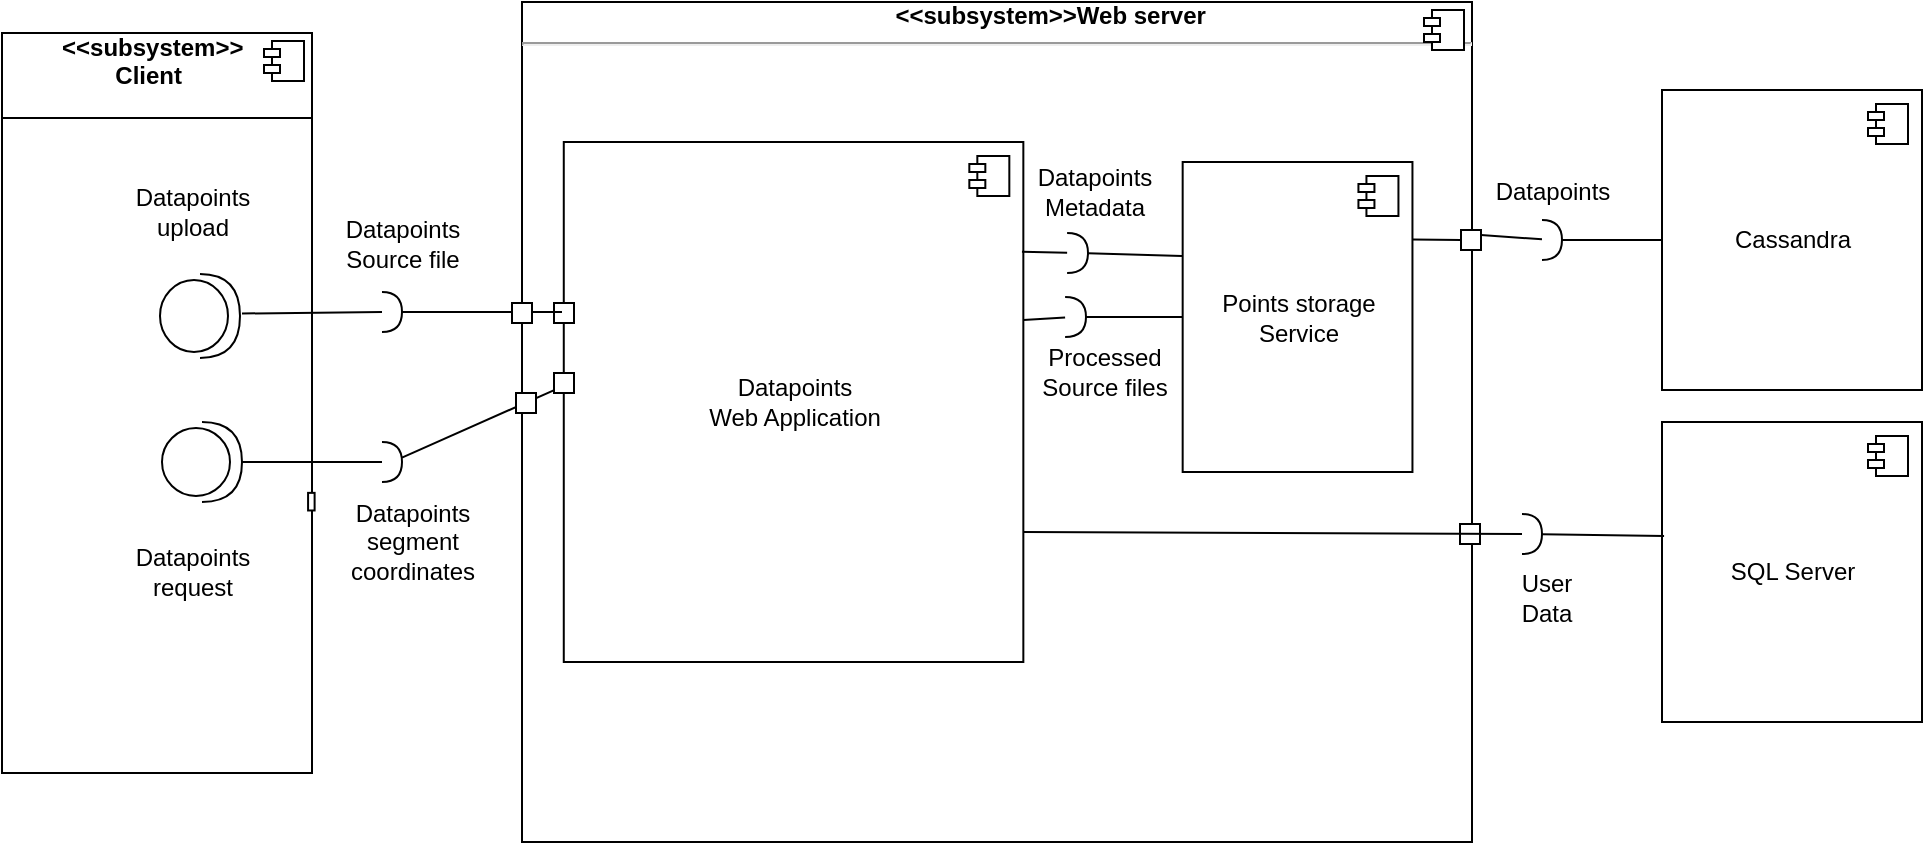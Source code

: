 <mxfile version="12.4.9" type="device"><diagram id="F3EwuZi6i1joxUjteyuv" name="Page-1"><mxGraphModel dx="1851" dy="561" grid="1" gridSize="10" guides="1" tooltips="1" connect="1" arrows="1" fold="1" page="1" pageScale="1" pageWidth="827" pageHeight="1169" math="0" shadow="0"><root><mxCell id="0"/><mxCell id="1" parent="0"/><mxCell id="2Nm3Zhm-62NChkDGd4JD-1" value="&lt;div&gt;&amp;nbsp;&amp;nbsp;&amp;nbsp;&amp;nbsp;&amp;nbsp;&amp;nbsp;&amp;nbsp;&amp;nbsp; &lt;b&gt;&amp;lt;&amp;lt;subsystem&amp;gt;&amp;gt; &lt;br&gt;&lt;/b&gt;&lt;/div&gt;&lt;div&gt;&lt;b&gt;&amp;nbsp;&amp;nbsp;&amp;nbsp;&amp;nbsp;&amp;nbsp;&amp;nbsp;&amp;nbsp;&amp;nbsp;&amp;nbsp;&amp;nbsp;&amp;nbsp;&amp;nbsp;&amp;nbsp;&amp;nbsp;&amp;nbsp;&amp;nbsp; Client &lt;br&gt;&lt;/b&gt;&lt;/div&gt;" style="align=left;overflow=fill;html=1;" vertex="1" parent="1"><mxGeometry x="-40" y="95.5" width="155" height="370" as="geometry"/></mxCell><mxCell id="2Nm3Zhm-62NChkDGd4JD-2" value="" style="shape=component;jettyWidth=8;jettyHeight=4;" vertex="1" parent="2Nm3Zhm-62NChkDGd4JD-1"><mxGeometry x="1" width="20" height="20" relative="1" as="geometry"><mxPoint x="-24" y="4" as="offset"/></mxGeometry></mxCell><mxCell id="2Nm3Zhm-62NChkDGd4JD-13" value="" style="rounded=0;whiteSpace=wrap;html=1;" vertex="1" parent="2Nm3Zhm-62NChkDGd4JD-1"><mxGeometry x="153.042" y="229.929" width="3.263" height="8.81" as="geometry"/></mxCell><mxCell id="jcFrcncnSDWGZLZ4A4Vi-29" value="&amp;nbsp;&amp;nbsp;&amp;nbsp;&amp;nbsp;&amp;nbsp;&amp;nbsp;&amp;nbsp;&amp;nbsp;&amp;nbsp;&amp;nbsp;&amp;nbsp;&amp;nbsp;&amp;nbsp;&amp;nbsp;&amp;nbsp;&amp;nbsp;&amp;nbsp;&amp;nbsp;&amp;nbsp;&amp;nbsp;&amp;nbsp;&amp;nbsp;&amp;nbsp;&amp;nbsp;&amp;nbsp;&amp;nbsp;&amp;nbsp;&amp;nbsp;&amp;nbsp;&amp;nbsp;&amp;nbsp;&amp;nbsp;&amp;nbsp;&amp;nbsp;&amp;nbsp;&amp;nbsp;&amp;nbsp;&amp;nbsp;&amp;nbsp;&amp;nbsp;&amp;nbsp;&amp;nbsp;&amp;nbsp;&amp;nbsp;&amp;nbsp;&amp;nbsp;&amp;nbsp;&amp;nbsp;&amp;nbsp;&amp;nbsp;&amp;nbsp;&amp;nbsp;&amp;nbsp;&amp;nbsp;&amp;nbsp; &lt;b&gt;&amp;lt;&amp;lt;subsystem&amp;gt;&amp;gt;Web server&lt;br&gt;&lt;/b&gt;&lt;hr&gt;" style="align=left;overflow=fill;html=1;" parent="1" vertex="1"><mxGeometry x="220" y="80" width="475" height="420" as="geometry"/></mxCell><mxCell id="jcFrcncnSDWGZLZ4A4Vi-30" value="" style="shape=component;jettyWidth=8;jettyHeight=4;" parent="jcFrcncnSDWGZLZ4A4Vi-29" vertex="1"><mxGeometry x="1" width="20" height="20" relative="1" as="geometry"><mxPoint x="-24" y="4" as="offset"/></mxGeometry></mxCell><mxCell id="jcFrcncnSDWGZLZ4A4Vi-3" value="&lt;div&gt;Points storage&lt;/div&gt;&lt;div&gt;Service&lt;br&gt;&lt;/div&gt;" style="html=1;" parent="jcFrcncnSDWGZLZ4A4Vi-29" vertex="1"><mxGeometry x="330.333" y="80" width="114.889" height="155" as="geometry"/></mxCell><mxCell id="jcFrcncnSDWGZLZ4A4Vi-4" value="" style="shape=component;jettyWidth=8;jettyHeight=4;" parent="jcFrcncnSDWGZLZ4A4Vi-3" vertex="1"><mxGeometry x="1" width="20" height="20" relative="1" as="geometry"><mxPoint x="-27" y="7" as="offset"/></mxGeometry></mxCell><mxCell id="jcFrcncnSDWGZLZ4A4Vi-1" value="Datapoints&lt;br&gt;&lt;div&gt;Web Application&lt;/div&gt;" style="html=1;" parent="jcFrcncnSDWGZLZ4A4Vi-29" vertex="1"><mxGeometry x="20.889" y="70" width="229.778" height="260" as="geometry"/></mxCell><mxCell id="jcFrcncnSDWGZLZ4A4Vi-2" value="" style="shape=component;jettyWidth=8;jettyHeight=4;" parent="jcFrcncnSDWGZLZ4A4Vi-1" vertex="1"><mxGeometry x="1" width="20" height="20" relative="1" as="geometry"><mxPoint x="-27" y="7" as="offset"/></mxGeometry></mxCell><mxCell id="jcFrcncnSDWGZLZ4A4Vi-67" value="" style="rounded=0;whiteSpace=wrap;html=1;" parent="jcFrcncnSDWGZLZ4A4Vi-1" vertex="1"><mxGeometry x="-4.889" y="80.5" width="10" height="10" as="geometry"/></mxCell><mxCell id="jcFrcncnSDWGZLZ4A4Vi-36" value="" style="edgeStyle=none;rounded=1;orthogonalLoop=1;jettySize=auto;html=1;endArrow=none;endFill=0;strokeColor=#000000;" parent="jcFrcncnSDWGZLZ4A4Vi-29" source="jcFrcncnSDWGZLZ4A4Vi-35" target="jcFrcncnSDWGZLZ4A4Vi-3" edge="1"><mxGeometry relative="1" as="geometry"/></mxCell><mxCell id="jcFrcncnSDWGZLZ4A4Vi-39" value="" style="edgeStyle=none;rounded=1;orthogonalLoop=1;jettySize=auto;html=1;endArrow=none;endFill=0;strokeColor=#000000;" parent="jcFrcncnSDWGZLZ4A4Vi-29" source="jcFrcncnSDWGZLZ4A4Vi-35" edge="1"><mxGeometry relative="1" as="geometry"><mxPoint x="250.667" y="159" as="targetPoint"/></mxGeometry></mxCell><mxCell id="jcFrcncnSDWGZLZ4A4Vi-35" value="" style="shape=requiredInterface;html=1;verticalLabelPosition=bottom;" parent="jcFrcncnSDWGZLZ4A4Vi-29" vertex="1"><mxGeometry x="271.556" y="147.5" width="10.444" height="20" as="geometry"/></mxCell><mxCell id="jcFrcncnSDWGZLZ4A4Vi-50" value="&lt;div&gt;Processed&lt;/div&gt;&lt;div&gt;Source files&lt;br&gt;&lt;/div&gt;" style="text;html=1;align=center;verticalAlign=middle;resizable=0;points=[];;autosize=1;" parent="jcFrcncnSDWGZLZ4A4Vi-29" vertex="1"><mxGeometry x="250.5" y="170" width="80" height="30" as="geometry"/></mxCell><mxCell id="jcFrcncnSDWGZLZ4A4Vi-59" value="&lt;div&gt;Datapoints&lt;/div&gt;&lt;div&gt;Metadata&lt;br&gt;&lt;/div&gt;" style="text;html=1;align=center;verticalAlign=middle;resizable=0;points=[];;autosize=1;" parent="jcFrcncnSDWGZLZ4A4Vi-29" vertex="1"><mxGeometry x="250.5" y="80" width="70" height="30" as="geometry"/></mxCell><mxCell id="jcFrcncnSDWGZLZ4A4Vi-74" value="" style="rounded=0;whiteSpace=wrap;html=1;" parent="jcFrcncnSDWGZLZ4A4Vi-29" vertex="1"><mxGeometry x="469" y="261" width="10" height="10" as="geometry"/></mxCell><mxCell id="jcFrcncnSDWGZLZ4A4Vi-5" value="Cassandra" style="html=1;" parent="1" vertex="1"><mxGeometry x="790" y="124" width="130" height="150" as="geometry"/></mxCell><mxCell id="jcFrcncnSDWGZLZ4A4Vi-6" value="" style="shape=component;jettyWidth=8;jettyHeight=4;" parent="jcFrcncnSDWGZLZ4A4Vi-5" vertex="1"><mxGeometry x="1" width="20" height="20" relative="1" as="geometry"><mxPoint x="-27" y="7" as="offset"/></mxGeometry></mxCell><mxCell id="jcFrcncnSDWGZLZ4A4Vi-7" value="SQL Server" style="html=1;" parent="1" vertex="1"><mxGeometry x="790" y="290" width="130" height="150" as="geometry"/></mxCell><mxCell id="jcFrcncnSDWGZLZ4A4Vi-8" value="" style="shape=component;jettyWidth=8;jettyHeight=4;" parent="jcFrcncnSDWGZLZ4A4Vi-7" vertex="1"><mxGeometry x="1" width="20" height="20" relative="1" as="geometry"><mxPoint x="-27" y="7" as="offset"/></mxGeometry></mxCell><mxCell id="jcFrcncnSDWGZLZ4A4Vi-17" style="edgeStyle=none;rounded=1;orthogonalLoop=1;jettySize=auto;html=1;endArrow=none;endFill=0;strokeColor=#000000;entryX=0;entryY=0.5;entryDx=0;entryDy=0;entryPerimeter=0;" parent="1" target="jcFrcncnSDWGZLZ4A4Vi-15" edge="1"><mxGeometry relative="1" as="geometry"><mxPoint x="110" y="310" as="targetPoint"/><mxPoint x="80" y="310" as="sourcePoint"/></mxGeometry></mxCell><mxCell id="jcFrcncnSDWGZLZ4A4Vi-19" value="" style="edgeStyle=none;rounded=1;orthogonalLoop=1;jettySize=auto;html=1;endArrow=none;endFill=0;strokeColor=#000000;entryX=0;entryY=0.469;entryDx=0;entryDy=0;entryPerimeter=0;" parent="1" source="jcFrcncnSDWGZLZ4A4Vi-15" target="jcFrcncnSDWGZLZ4A4Vi-1" edge="1"><mxGeometry relative="1" as="geometry"><mxPoint x="240" y="310" as="targetPoint"/></mxGeometry></mxCell><mxCell id="jcFrcncnSDWGZLZ4A4Vi-15" value="" style="shape=requiredInterface;html=1;verticalLabelPosition=bottom;" parent="1" vertex="1"><mxGeometry x="150" y="300" width="10" height="20" as="geometry"/></mxCell><mxCell id="jcFrcncnSDWGZLZ4A4Vi-20" value="&lt;div&gt;Datapoints &lt;br&gt;&lt;/div&gt;&lt;div&gt;request&lt;br&gt;&lt;/div&gt;" style="text;html=1;align=center;verticalAlign=middle;resizable=0;points=[];;autosize=1;" parent="1" vertex="1"><mxGeometry x="20" y="350" width="70" height="30" as="geometry"/></mxCell><mxCell id="jcFrcncnSDWGZLZ4A4Vi-27" value="" style="edgeStyle=none;rounded=1;orthogonalLoop=1;jettySize=auto;html=1;endArrow=none;endFill=0;strokeColor=#000000;" parent="1" target="jcFrcncnSDWGZLZ4A4Vi-23" edge="1"><mxGeometry relative="1" as="geometry"><mxPoint x="80" y="235.75" as="sourcePoint"/></mxGeometry></mxCell><mxCell id="jcFrcncnSDWGZLZ4A4Vi-25" value="" style="edgeStyle=none;rounded=1;orthogonalLoop=1;jettySize=auto;html=1;endArrow=none;endFill=0;strokeColor=#000000;" parent="1" source="jcFrcncnSDWGZLZ4A4Vi-23" edge="1"><mxGeometry relative="1" as="geometry"><mxPoint x="240" y="235" as="targetPoint"/></mxGeometry></mxCell><mxCell id="jcFrcncnSDWGZLZ4A4Vi-23" value="" style="shape=requiredInterface;html=1;verticalLabelPosition=bottom;" parent="1" vertex="1"><mxGeometry x="150" y="225" width="10" height="20" as="geometry"/></mxCell><mxCell id="jcFrcncnSDWGZLZ4A4Vi-28" value="&lt;div&gt;Datapoints&lt;/div&gt;&lt;div&gt;upload&lt;br&gt;&lt;/div&gt;" style="text;html=1;align=center;verticalAlign=middle;resizable=0;points=[];;autosize=1;" parent="1" vertex="1"><mxGeometry x="20" y="170" width="70" height="30" as="geometry"/></mxCell><mxCell id="jcFrcncnSDWGZLZ4A4Vi-32" value="&lt;div&gt;Datapoints&lt;/div&gt;&lt;div&gt;Source file&lt;br&gt;&lt;/div&gt;" style="text;html=1;align=center;verticalAlign=middle;resizable=0;points=[];;autosize=1;" parent="1" vertex="1"><mxGeometry x="125" y="186" width="70" height="30" as="geometry"/></mxCell><mxCell id="jcFrcncnSDWGZLZ4A4Vi-33" value="&lt;div&gt;Datapoints &lt;br&gt;&lt;/div&gt;&lt;div&gt;segment &lt;br&gt;&lt;/div&gt;&lt;div&gt;coordinates&lt;br&gt;&lt;/div&gt;" style="text;html=1;align=center;verticalAlign=middle;resizable=0;points=[];;autosize=1;" parent="1" vertex="1"><mxGeometry x="125" y="325" width="80" height="50" as="geometry"/></mxCell><mxCell id="jcFrcncnSDWGZLZ4A4Vi-53" value="" style="edgeStyle=none;rounded=1;orthogonalLoop=1;jettySize=auto;html=1;endArrow=none;endFill=0;strokeColor=#000000;entryX=1;entryY=0.25;entryDx=0;entryDy=0;" parent="1" source="jcFrcncnSDWGZLZ4A4Vi-72" target="jcFrcncnSDWGZLZ4A4Vi-3" edge="1"><mxGeometry relative="1" as="geometry"/></mxCell><mxCell id="jcFrcncnSDWGZLZ4A4Vi-54" value="" style="edgeStyle=none;rounded=1;orthogonalLoop=1;jettySize=auto;html=1;endArrow=none;endFill=0;strokeColor=#000000;" parent="1" source="jcFrcncnSDWGZLZ4A4Vi-52" target="jcFrcncnSDWGZLZ4A4Vi-5" edge="1"><mxGeometry relative="1" as="geometry"/></mxCell><mxCell id="jcFrcncnSDWGZLZ4A4Vi-52" value="" style="shape=requiredInterface;html=1;verticalLabelPosition=bottom;" parent="1" vertex="1"><mxGeometry x="730" y="189" width="10" height="20" as="geometry"/></mxCell><mxCell id="jcFrcncnSDWGZLZ4A4Vi-55" value="Datapoints" style="text;html=1;align=center;verticalAlign=middle;resizable=0;points=[];;autosize=1;" parent="1" vertex="1"><mxGeometry x="700" y="165" width="70" height="20" as="geometry"/></mxCell><mxCell id="jcFrcncnSDWGZLZ4A4Vi-57" value="" style="edgeStyle=none;rounded=1;orthogonalLoop=1;jettySize=auto;html=1;endArrow=none;endFill=0;strokeColor=#000000;" parent="1" source="jcFrcncnSDWGZLZ4A4Vi-56" edge="1"><mxGeometry relative="1" as="geometry"><mxPoint x="550" y="207" as="targetPoint"/></mxGeometry></mxCell><mxCell id="jcFrcncnSDWGZLZ4A4Vi-58" value="" style="edgeStyle=none;rounded=1;orthogonalLoop=1;jettySize=auto;html=1;endArrow=none;endFill=0;strokeColor=#000000;entryX=0.997;entryY=0.211;entryDx=0;entryDy=0;entryPerimeter=0;" parent="1" source="jcFrcncnSDWGZLZ4A4Vi-56" target="jcFrcncnSDWGZLZ4A4Vi-1" edge="1"><mxGeometry relative="1" as="geometry"/></mxCell><mxCell id="jcFrcncnSDWGZLZ4A4Vi-56" value="" style="shape=requiredInterface;html=1;verticalLabelPosition=bottom;" parent="1" vertex="1"><mxGeometry x="492.556" y="195.5" width="10.444" height="20" as="geometry"/></mxCell><mxCell id="jcFrcncnSDWGZLZ4A4Vi-61" value="" style="edgeStyle=none;rounded=1;orthogonalLoop=1;jettySize=auto;html=1;endArrow=none;endFill=0;strokeColor=#000000;entryX=1;entryY=0.75;entryDx=0;entryDy=0;" parent="1" source="jcFrcncnSDWGZLZ4A4Vi-60" target="jcFrcncnSDWGZLZ4A4Vi-1" edge="1"><mxGeometry relative="1" as="geometry"/></mxCell><mxCell id="jcFrcncnSDWGZLZ4A4Vi-62" value="" style="edgeStyle=none;rounded=1;orthogonalLoop=1;jettySize=auto;html=1;endArrow=none;endFill=0;strokeColor=#000000;entryX=0.008;entryY=0.38;entryDx=0;entryDy=0;entryPerimeter=0;" parent="1" source="jcFrcncnSDWGZLZ4A4Vi-60" target="jcFrcncnSDWGZLZ4A4Vi-7" edge="1"><mxGeometry relative="1" as="geometry"/></mxCell><mxCell id="jcFrcncnSDWGZLZ4A4Vi-60" value="" style="shape=requiredInterface;html=1;verticalLabelPosition=bottom;" parent="1" vertex="1"><mxGeometry x="720" y="336" width="10" height="20" as="geometry"/></mxCell><mxCell id="jcFrcncnSDWGZLZ4A4Vi-63" value="&lt;div&gt;User&lt;/div&gt;&lt;div&gt;Data&lt;br&gt;&lt;/div&gt;" style="text;html=1;align=center;verticalAlign=middle;resizable=0;points=[];;autosize=1;" parent="1" vertex="1"><mxGeometry x="712" y="363" width="40" height="30" as="geometry"/></mxCell><mxCell id="jcFrcncnSDWGZLZ4A4Vi-68" value="" style="rounded=0;whiteSpace=wrap;html=1;" parent="1" vertex="1"><mxGeometry x="236" y="265.5" width="10" height="10" as="geometry"/></mxCell><mxCell id="jcFrcncnSDWGZLZ4A4Vi-70" value="" style="rounded=0;whiteSpace=wrap;html=1;" parent="1" vertex="1"><mxGeometry x="217" y="275.5" width="10" height="10" as="geometry"/></mxCell><mxCell id="jcFrcncnSDWGZLZ4A4Vi-71" value="" style="rounded=0;whiteSpace=wrap;html=1;" parent="1" vertex="1"><mxGeometry x="215" y="230.5" width="10" height="10" as="geometry"/></mxCell><mxCell id="jcFrcncnSDWGZLZ4A4Vi-72" value="" style="rounded=0;whiteSpace=wrap;html=1;" parent="1" vertex="1"><mxGeometry x="689.5" y="194" width="10" height="10" as="geometry"/></mxCell><mxCell id="jcFrcncnSDWGZLZ4A4Vi-73" value="" style="edgeStyle=none;rounded=1;orthogonalLoop=1;jettySize=auto;html=1;endArrow=none;endFill=0;strokeColor=#000000;entryX=1;entryY=0.25;entryDx=0;entryDy=0;" parent="1" source="jcFrcncnSDWGZLZ4A4Vi-52" target="jcFrcncnSDWGZLZ4A4Vi-72" edge="1"><mxGeometry relative="1" as="geometry"><mxPoint x="730" y="198.982" as="sourcePoint"/><mxPoint x="665.222" y="198.75" as="targetPoint"/></mxGeometry></mxCell><mxCell id="jcFrcncnSDWGZLZ4A4Vi-75" value="" style="shape=providedRequiredInterface;html=1;verticalLabelPosition=bottom;" parent="1" vertex="1"><mxGeometry x="40" y="290" width="40" height="40" as="geometry"/></mxCell><mxCell id="jcFrcncnSDWGZLZ4A4Vi-76" value="" style="shape=providedRequiredInterface;html=1;verticalLabelPosition=bottom;" parent="1" vertex="1"><mxGeometry x="39" y="216" width="40" height="42" as="geometry"/></mxCell><mxCell id="2Nm3Zhm-62NChkDGd4JD-14" value="" style="endArrow=none;html=1;entryX=1.002;entryY=0.115;entryDx=0;entryDy=0;entryPerimeter=0;exitX=0;exitY=0.115;exitDx=0;exitDy=0;exitPerimeter=0;" edge="1" parent="1" source="2Nm3Zhm-62NChkDGd4JD-1" target="2Nm3Zhm-62NChkDGd4JD-1"><mxGeometry width="50" height="50" relative="1" as="geometry"><mxPoint x="-130" y="570" as="sourcePoint"/><mxPoint x="-80" y="520" as="targetPoint"/></mxGeometry></mxCell></root></mxGraphModel></diagram></mxfile>